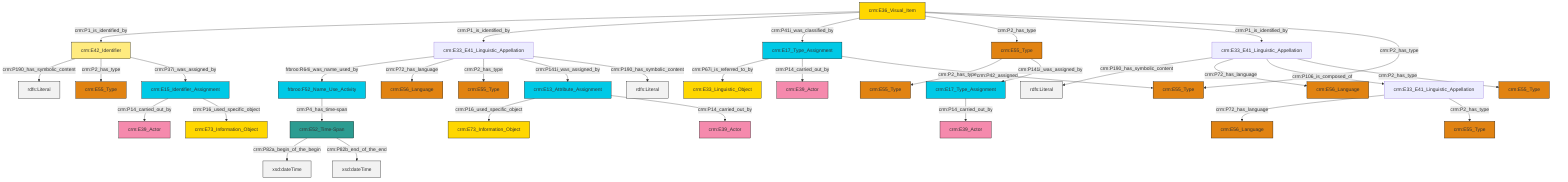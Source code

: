 graph TD
classDef Literal fill:#f2f2f2,stroke:#000000;
classDef CRM_Entity fill:#FFFFFF,stroke:#000000;
classDef Temporal_Entity fill:#00C9E6, stroke:#000000;
classDef Type fill:#E18312, stroke:#000000;
classDef Time-Span fill:#2C9C91, stroke:#000000;
classDef Appellation fill:#FFEB7F, stroke:#000000;
classDef Place fill:#008836, stroke:#000000;
classDef Persistent_Item fill:#B266B2, stroke:#000000;
classDef Conceptual_Object fill:#FFD700, stroke:#000000;
classDef Physical_Thing fill:#D2B48C, stroke:#000000;
classDef Actor fill:#f58aad, stroke:#000000;
classDef PC_Classes fill:#4ce600, stroke:#000000;
classDef Multi fill:#cccccc,stroke:#000000;

0["crm:E17_Type_Assignment"]:::Temporal_Entity -->|crm:P67i_is_referred_to_by| 1["crm:E33_Linguistic_Object"]:::Conceptual_Object
6["crm:E52_Time-Span"]:::Time-Span -->|crm:P82a_begin_of_the_begin| 7[xsd:dateTime]:::Literal
8["crm:E42_Identifier"]:::Appellation -->|crm:P190_has_symbolic_content| 9[rdfs:Literal]:::Literal
12["crm:E15_Identifier_Assignment"]:::Temporal_Entity -->|crm:P14_carried_out_by| 4["crm:E39_Actor"]:::Actor
12["crm:E15_Identifier_Assignment"]:::Temporal_Entity -->|crm:P16_used_specific_object| 15["crm:E73_Information_Object"]:::Conceptual_Object
19["crm:E36_Visual_Item"]:::Conceptual_Object -->|crm:P1_is_identified_by| 8["crm:E42_Identifier"]:::Appellation
22["crm:E33_E41_Linguistic_Appellation"]:::Default -->|crm:P190_has_symbolic_content| 23[rdfs:Literal]:::Literal
6["crm:E52_Time-Span"]:::Time-Span -->|crm:P82b_end_of_the_end| 28[xsd:dateTime]:::Literal
8["crm:E42_Identifier"]:::Appellation -->|crm:P2_has_type| 29["crm:E55_Type"]:::Type
0["crm:E17_Type_Assignment"]:::Temporal_Entity -->|crm:P14_carried_out_by| 20["crm:E39_Actor"]:::Actor
35["crm:E13_Attribute_Assignment"]:::Temporal_Entity -->|crm:P16_used_specific_object| 36["crm:E73_Information_Object"]:::Conceptual_Object
19["crm:E36_Visual_Item"]:::Conceptual_Object -->|crm:P1_is_identified_by| 39["crm:E33_E41_Linguistic_Appellation"]:::Default
39["crm:E33_E41_Linguistic_Appellation"]:::Default -->|frbroo:R64i_was_name_used_by| 16["frbroo:F52_Name_Use_Activity"]:::Temporal_Entity
19["crm:E36_Visual_Item"]:::Conceptual_Object -->|crm:P41i_was_classified_by| 0["crm:E17_Type_Assignment"]:::Temporal_Entity
22["crm:E33_E41_Linguistic_Appellation"]:::Default -->|crm:P72_has_language| 24["crm:E56_Language"]:::Type
46["crm:E33_E41_Linguistic_Appellation"]:::Default -->|crm:P72_has_language| 48["crm:E56_Language"]:::Type
46["crm:E33_E41_Linguistic_Appellation"]:::Default -->|crm:P2_has_type| 13["crm:E55_Type"]:::Type
39["crm:E33_E41_Linguistic_Appellation"]:::Default -->|crm:P72_has_language| 51["crm:E56_Language"]:::Type
19["crm:E36_Visual_Item"]:::Conceptual_Object -->|crm:P2_has_type| 37["crm:E55_Type"]:::Type
39["crm:E33_E41_Linguistic_Appellation"]:::Default -->|crm:P2_has_type| 2["crm:E55_Type"]:::Type
39["crm:E33_E41_Linguistic_Appellation"]:::Default -->|crm:P141i_was_assigned_by| 35["crm:E13_Attribute_Assignment"]:::Temporal_Entity
16["frbroo:F52_Name_Use_Activity"]:::Temporal_Entity -->|crm:P4_has_time-span| 6["crm:E52_Time-Span"]:::Time-Span
35["crm:E13_Attribute_Assignment"]:::Temporal_Entity -->|crm:P14_carried_out_by| 26["crm:E39_Actor"]:::Actor
19["crm:E36_Visual_Item"]:::Conceptual_Object -->|crm:P1_is_identified_by| 22["crm:E33_E41_Linguistic_Appellation"]:::Default
37["crm:E55_Type"]:::Type -->|crm:P2_has_type| 54["crm:E55_Type"]:::Type
39["crm:E33_E41_Linguistic_Appellation"]:::Default -->|crm:P190_has_symbolic_content| 58[rdfs:Literal]:::Literal
37["crm:E55_Type"]:::Type -->|crm:P141i_was_assigned_by| 40["crm:E17_Type_Assignment"]:::Temporal_Entity
40["crm:E17_Type_Assignment"]:::Temporal_Entity -->|crm:P14_carried_out_by| 61["crm:E39_Actor"]:::Actor
0["crm:E17_Type_Assignment"]:::Temporal_Entity -->|crm:P42_assigned| 43["crm:E55_Type"]:::Type
8["crm:E42_Identifier"]:::Appellation -->|crm:P37i_was_assigned_by| 12["crm:E15_Identifier_Assignment"]:::Temporal_Entity
22["crm:E33_E41_Linguistic_Appellation"]:::Default -->|crm:P106_is_composed_of| 46["crm:E33_E41_Linguistic_Appellation"]:::Default
19["crm:E36_Visual_Item"]:::Conceptual_Object -->|crm:P2_has_type| 43["crm:E55_Type"]:::Type
22["crm:E33_E41_Linguistic_Appellation"]:::Default -->|crm:P2_has_type| 10["crm:E55_Type"]:::Type